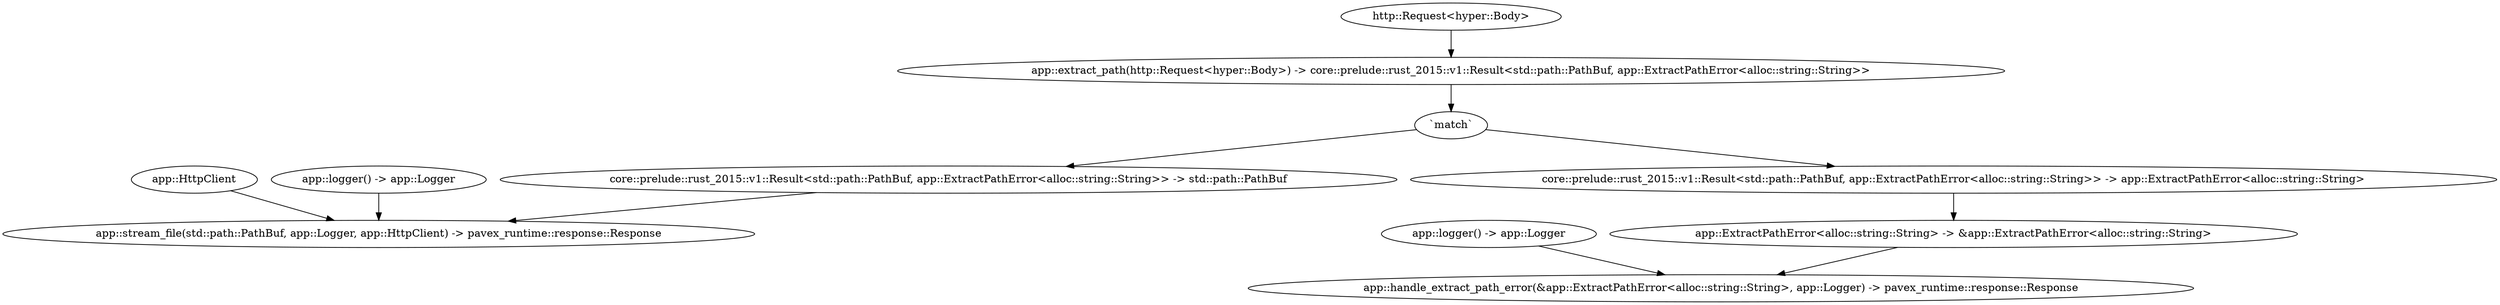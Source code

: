 digraph "/home" {
    0 [ label = "app::stream_file(std::path::PathBuf, app::Logger, app::HttpClient) -> pavex_runtime::response::Response"]
    1 [ label = "app::HttpClient"]
    2 [ label = "app::logger() -> app::Logger"]
    3 [ label = "core::prelude::rust_2015::v1::Result<std::path::PathBuf, app::ExtractPathError<alloc::string::String>> -> std::path::PathBuf"]
    4 [ label = "app::extract_path(http::Request<hyper::Body>) -> core::prelude::rust_2015::v1::Result<std::path::PathBuf, app::ExtractPathError<alloc::string::String>>"]
    5 [ label = "http::Request<hyper::Body>"]
    6 [ label = "`match`"]
    7 [ label = "core::prelude::rust_2015::v1::Result<std::path::PathBuf, app::ExtractPathError<alloc::string::String>> -> app::ExtractPathError<alloc::string::String>"]
    8 [ label = "app::ExtractPathError<alloc::string::String> -> &app::ExtractPathError<alloc::string::String>"]
    9 [ label = "app::handle_extract_path_error(&app::ExtractPathError<alloc::string::String>, app::Logger) -> pavex_runtime::response::Response"]
    10 [ label = "app::logger() -> app::Logger"]
    1 -> 0 [ ]
    2 -> 0 [ ]
    3 -> 0 [ ]
    6 -> 3 [ ]
    5 -> 4 [ ]
    4 -> 6 [ ]
    6 -> 7 [ ]
    7 -> 8 [ ]
    8 -> 9 [ ]
    10 -> 9 [ ]
}
digraph app_state {
    0 [ label = "crate::ApplicationState(app::HttpClient) -> crate::ApplicationState"]
    1 [ label = "app::http_client(app::Config) -> app::HttpClient"]
    2 [ label = "app::Config"]
    1 -> 0 [ ]
    2 -> 1 [ ]
}